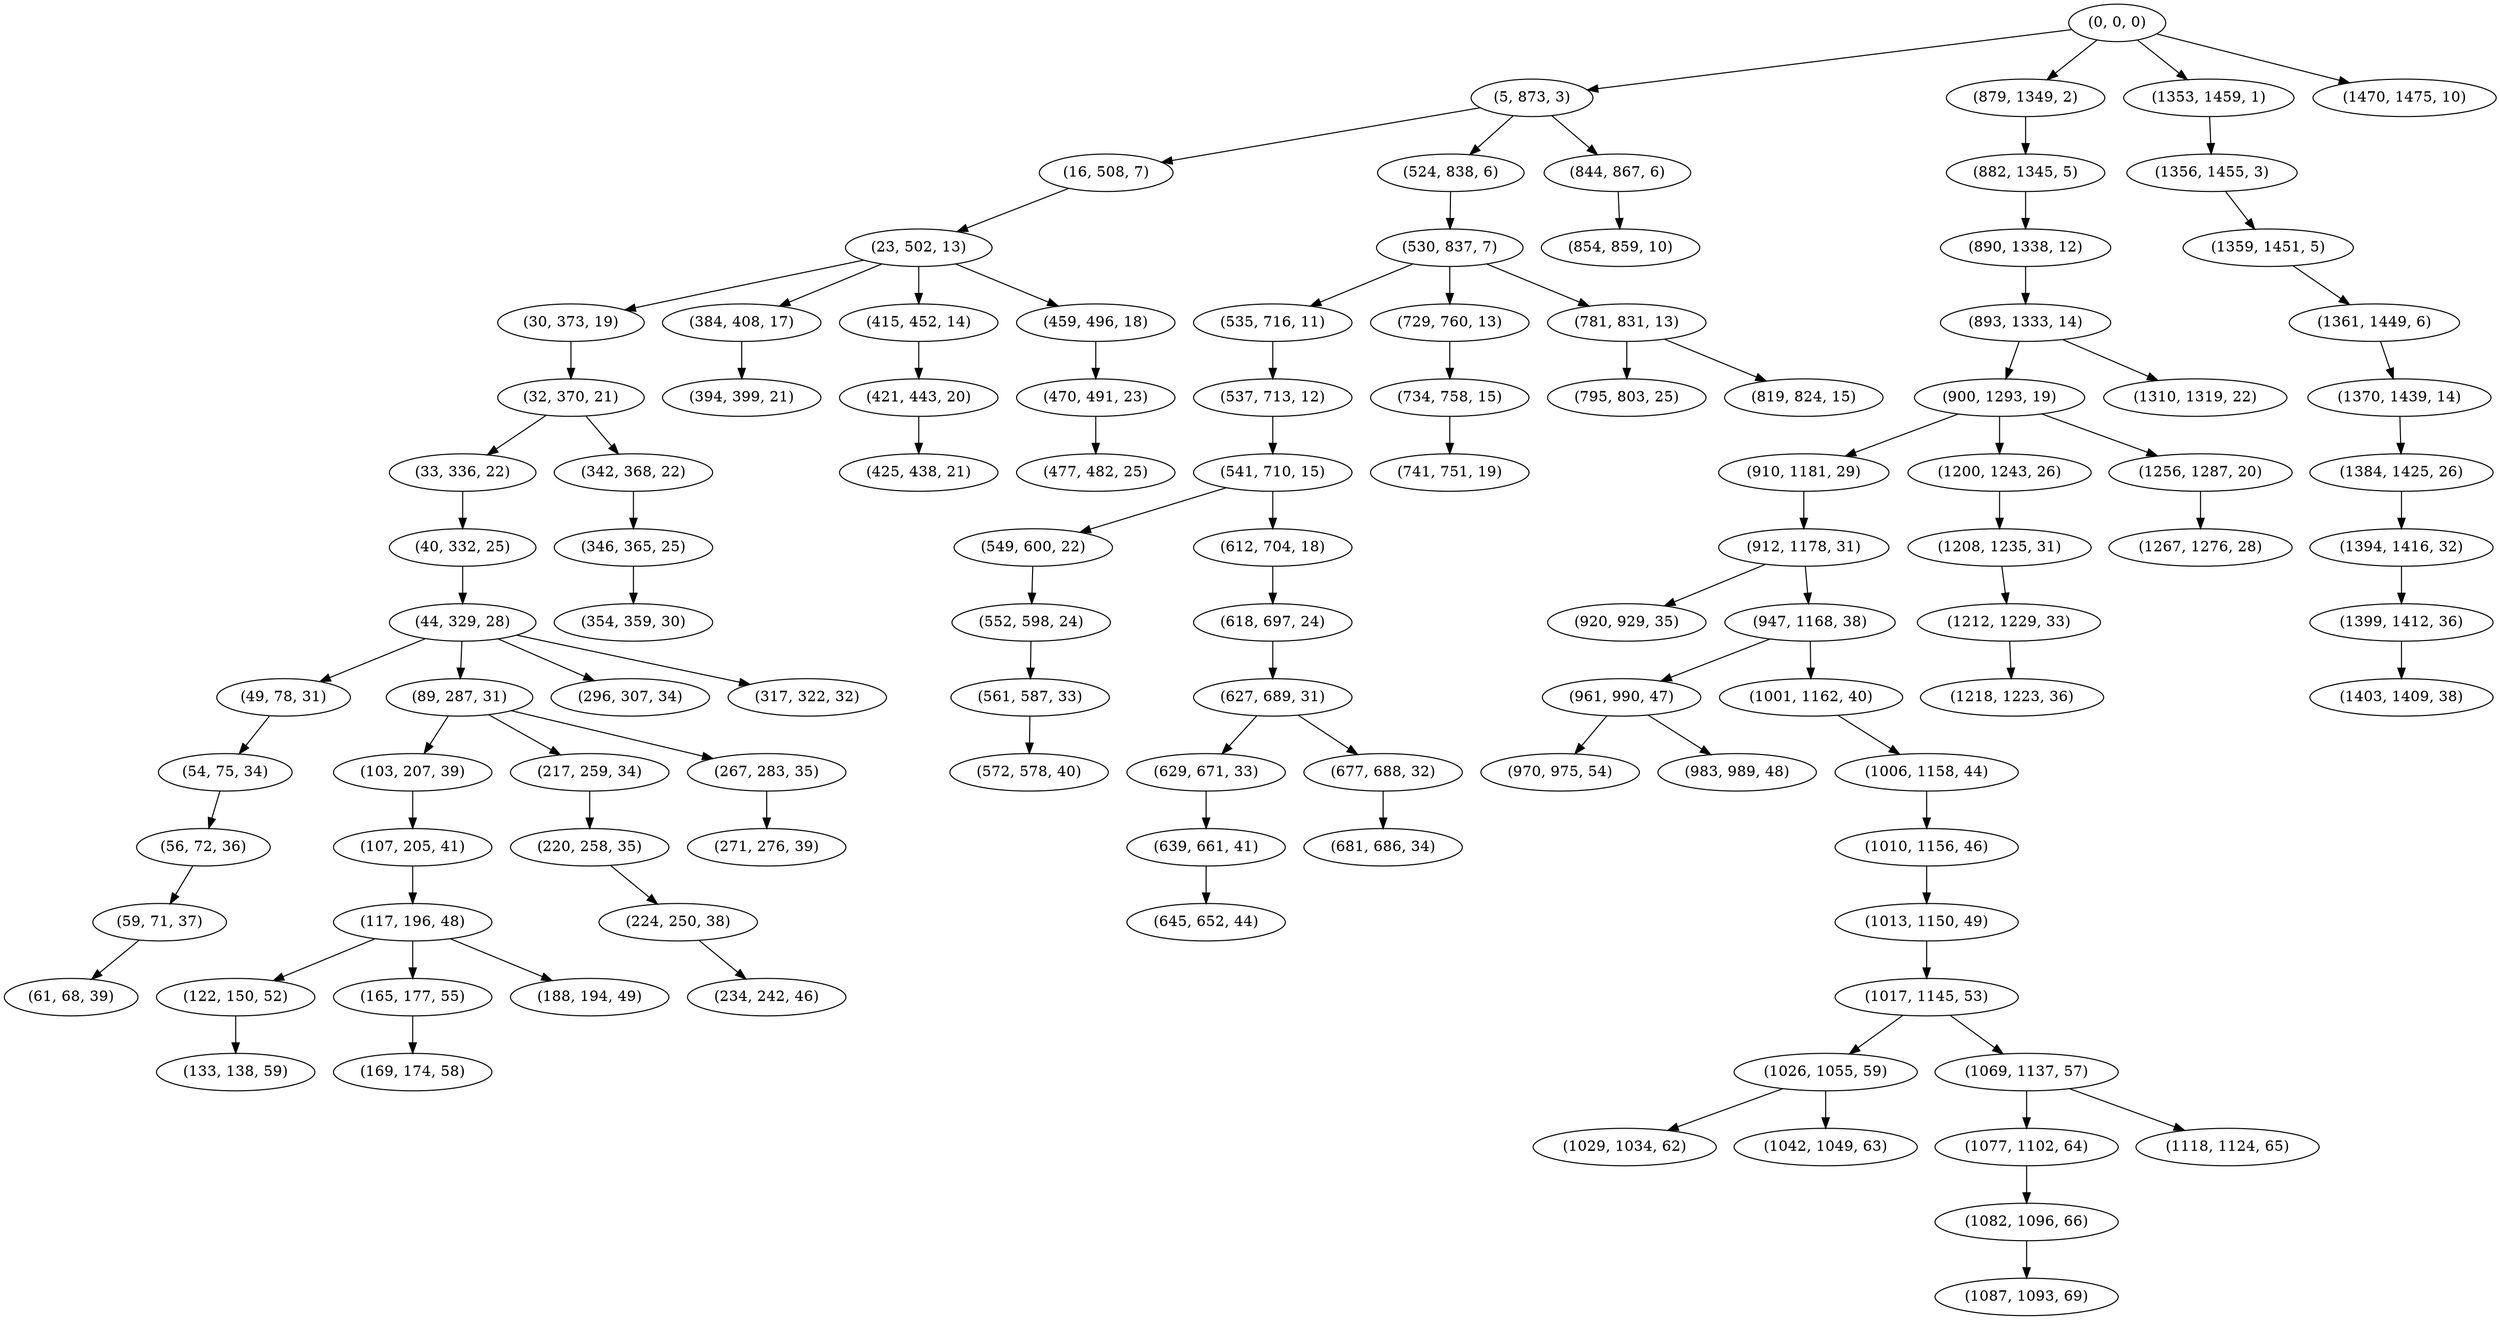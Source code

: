 digraph tree {
    "(0, 0, 0)";
    "(5, 873, 3)";
    "(16, 508, 7)";
    "(23, 502, 13)";
    "(30, 373, 19)";
    "(32, 370, 21)";
    "(33, 336, 22)";
    "(40, 332, 25)";
    "(44, 329, 28)";
    "(49, 78, 31)";
    "(54, 75, 34)";
    "(56, 72, 36)";
    "(59, 71, 37)";
    "(61, 68, 39)";
    "(89, 287, 31)";
    "(103, 207, 39)";
    "(107, 205, 41)";
    "(117, 196, 48)";
    "(122, 150, 52)";
    "(133, 138, 59)";
    "(165, 177, 55)";
    "(169, 174, 58)";
    "(188, 194, 49)";
    "(217, 259, 34)";
    "(220, 258, 35)";
    "(224, 250, 38)";
    "(234, 242, 46)";
    "(267, 283, 35)";
    "(271, 276, 39)";
    "(296, 307, 34)";
    "(317, 322, 32)";
    "(342, 368, 22)";
    "(346, 365, 25)";
    "(354, 359, 30)";
    "(384, 408, 17)";
    "(394, 399, 21)";
    "(415, 452, 14)";
    "(421, 443, 20)";
    "(425, 438, 21)";
    "(459, 496, 18)";
    "(470, 491, 23)";
    "(477, 482, 25)";
    "(524, 838, 6)";
    "(530, 837, 7)";
    "(535, 716, 11)";
    "(537, 713, 12)";
    "(541, 710, 15)";
    "(549, 600, 22)";
    "(552, 598, 24)";
    "(561, 587, 33)";
    "(572, 578, 40)";
    "(612, 704, 18)";
    "(618, 697, 24)";
    "(627, 689, 31)";
    "(629, 671, 33)";
    "(639, 661, 41)";
    "(645, 652, 44)";
    "(677, 688, 32)";
    "(681, 686, 34)";
    "(729, 760, 13)";
    "(734, 758, 15)";
    "(741, 751, 19)";
    "(781, 831, 13)";
    "(795, 803, 25)";
    "(819, 824, 15)";
    "(844, 867, 6)";
    "(854, 859, 10)";
    "(879, 1349, 2)";
    "(882, 1345, 5)";
    "(890, 1338, 12)";
    "(893, 1333, 14)";
    "(900, 1293, 19)";
    "(910, 1181, 29)";
    "(912, 1178, 31)";
    "(920, 929, 35)";
    "(947, 1168, 38)";
    "(961, 990, 47)";
    "(970, 975, 54)";
    "(983, 989, 48)";
    "(1001, 1162, 40)";
    "(1006, 1158, 44)";
    "(1010, 1156, 46)";
    "(1013, 1150, 49)";
    "(1017, 1145, 53)";
    "(1026, 1055, 59)";
    "(1029, 1034, 62)";
    "(1042, 1049, 63)";
    "(1069, 1137, 57)";
    "(1077, 1102, 64)";
    "(1082, 1096, 66)";
    "(1087, 1093, 69)";
    "(1118, 1124, 65)";
    "(1200, 1243, 26)";
    "(1208, 1235, 31)";
    "(1212, 1229, 33)";
    "(1218, 1223, 36)";
    "(1256, 1287, 20)";
    "(1267, 1276, 28)";
    "(1310, 1319, 22)";
    "(1353, 1459, 1)";
    "(1356, 1455, 3)";
    "(1359, 1451, 5)";
    "(1361, 1449, 6)";
    "(1370, 1439, 14)";
    "(1384, 1425, 26)";
    "(1394, 1416, 32)";
    "(1399, 1412, 36)";
    "(1403, 1409, 38)";
    "(1470, 1475, 10)";
    "(0, 0, 0)" -> "(5, 873, 3)";
    "(0, 0, 0)" -> "(879, 1349, 2)";
    "(0, 0, 0)" -> "(1353, 1459, 1)";
    "(0, 0, 0)" -> "(1470, 1475, 10)";
    "(5, 873, 3)" -> "(16, 508, 7)";
    "(5, 873, 3)" -> "(524, 838, 6)";
    "(5, 873, 3)" -> "(844, 867, 6)";
    "(16, 508, 7)" -> "(23, 502, 13)";
    "(23, 502, 13)" -> "(30, 373, 19)";
    "(23, 502, 13)" -> "(384, 408, 17)";
    "(23, 502, 13)" -> "(415, 452, 14)";
    "(23, 502, 13)" -> "(459, 496, 18)";
    "(30, 373, 19)" -> "(32, 370, 21)";
    "(32, 370, 21)" -> "(33, 336, 22)";
    "(32, 370, 21)" -> "(342, 368, 22)";
    "(33, 336, 22)" -> "(40, 332, 25)";
    "(40, 332, 25)" -> "(44, 329, 28)";
    "(44, 329, 28)" -> "(49, 78, 31)";
    "(44, 329, 28)" -> "(89, 287, 31)";
    "(44, 329, 28)" -> "(296, 307, 34)";
    "(44, 329, 28)" -> "(317, 322, 32)";
    "(49, 78, 31)" -> "(54, 75, 34)";
    "(54, 75, 34)" -> "(56, 72, 36)";
    "(56, 72, 36)" -> "(59, 71, 37)";
    "(59, 71, 37)" -> "(61, 68, 39)";
    "(89, 287, 31)" -> "(103, 207, 39)";
    "(89, 287, 31)" -> "(217, 259, 34)";
    "(89, 287, 31)" -> "(267, 283, 35)";
    "(103, 207, 39)" -> "(107, 205, 41)";
    "(107, 205, 41)" -> "(117, 196, 48)";
    "(117, 196, 48)" -> "(122, 150, 52)";
    "(117, 196, 48)" -> "(165, 177, 55)";
    "(117, 196, 48)" -> "(188, 194, 49)";
    "(122, 150, 52)" -> "(133, 138, 59)";
    "(165, 177, 55)" -> "(169, 174, 58)";
    "(217, 259, 34)" -> "(220, 258, 35)";
    "(220, 258, 35)" -> "(224, 250, 38)";
    "(224, 250, 38)" -> "(234, 242, 46)";
    "(267, 283, 35)" -> "(271, 276, 39)";
    "(342, 368, 22)" -> "(346, 365, 25)";
    "(346, 365, 25)" -> "(354, 359, 30)";
    "(384, 408, 17)" -> "(394, 399, 21)";
    "(415, 452, 14)" -> "(421, 443, 20)";
    "(421, 443, 20)" -> "(425, 438, 21)";
    "(459, 496, 18)" -> "(470, 491, 23)";
    "(470, 491, 23)" -> "(477, 482, 25)";
    "(524, 838, 6)" -> "(530, 837, 7)";
    "(530, 837, 7)" -> "(535, 716, 11)";
    "(530, 837, 7)" -> "(729, 760, 13)";
    "(530, 837, 7)" -> "(781, 831, 13)";
    "(535, 716, 11)" -> "(537, 713, 12)";
    "(537, 713, 12)" -> "(541, 710, 15)";
    "(541, 710, 15)" -> "(549, 600, 22)";
    "(541, 710, 15)" -> "(612, 704, 18)";
    "(549, 600, 22)" -> "(552, 598, 24)";
    "(552, 598, 24)" -> "(561, 587, 33)";
    "(561, 587, 33)" -> "(572, 578, 40)";
    "(612, 704, 18)" -> "(618, 697, 24)";
    "(618, 697, 24)" -> "(627, 689, 31)";
    "(627, 689, 31)" -> "(629, 671, 33)";
    "(627, 689, 31)" -> "(677, 688, 32)";
    "(629, 671, 33)" -> "(639, 661, 41)";
    "(639, 661, 41)" -> "(645, 652, 44)";
    "(677, 688, 32)" -> "(681, 686, 34)";
    "(729, 760, 13)" -> "(734, 758, 15)";
    "(734, 758, 15)" -> "(741, 751, 19)";
    "(781, 831, 13)" -> "(795, 803, 25)";
    "(781, 831, 13)" -> "(819, 824, 15)";
    "(844, 867, 6)" -> "(854, 859, 10)";
    "(879, 1349, 2)" -> "(882, 1345, 5)";
    "(882, 1345, 5)" -> "(890, 1338, 12)";
    "(890, 1338, 12)" -> "(893, 1333, 14)";
    "(893, 1333, 14)" -> "(900, 1293, 19)";
    "(893, 1333, 14)" -> "(1310, 1319, 22)";
    "(900, 1293, 19)" -> "(910, 1181, 29)";
    "(900, 1293, 19)" -> "(1200, 1243, 26)";
    "(900, 1293, 19)" -> "(1256, 1287, 20)";
    "(910, 1181, 29)" -> "(912, 1178, 31)";
    "(912, 1178, 31)" -> "(920, 929, 35)";
    "(912, 1178, 31)" -> "(947, 1168, 38)";
    "(947, 1168, 38)" -> "(961, 990, 47)";
    "(947, 1168, 38)" -> "(1001, 1162, 40)";
    "(961, 990, 47)" -> "(970, 975, 54)";
    "(961, 990, 47)" -> "(983, 989, 48)";
    "(1001, 1162, 40)" -> "(1006, 1158, 44)";
    "(1006, 1158, 44)" -> "(1010, 1156, 46)";
    "(1010, 1156, 46)" -> "(1013, 1150, 49)";
    "(1013, 1150, 49)" -> "(1017, 1145, 53)";
    "(1017, 1145, 53)" -> "(1026, 1055, 59)";
    "(1017, 1145, 53)" -> "(1069, 1137, 57)";
    "(1026, 1055, 59)" -> "(1029, 1034, 62)";
    "(1026, 1055, 59)" -> "(1042, 1049, 63)";
    "(1069, 1137, 57)" -> "(1077, 1102, 64)";
    "(1069, 1137, 57)" -> "(1118, 1124, 65)";
    "(1077, 1102, 64)" -> "(1082, 1096, 66)";
    "(1082, 1096, 66)" -> "(1087, 1093, 69)";
    "(1200, 1243, 26)" -> "(1208, 1235, 31)";
    "(1208, 1235, 31)" -> "(1212, 1229, 33)";
    "(1212, 1229, 33)" -> "(1218, 1223, 36)";
    "(1256, 1287, 20)" -> "(1267, 1276, 28)";
    "(1353, 1459, 1)" -> "(1356, 1455, 3)";
    "(1356, 1455, 3)" -> "(1359, 1451, 5)";
    "(1359, 1451, 5)" -> "(1361, 1449, 6)";
    "(1361, 1449, 6)" -> "(1370, 1439, 14)";
    "(1370, 1439, 14)" -> "(1384, 1425, 26)";
    "(1384, 1425, 26)" -> "(1394, 1416, 32)";
    "(1394, 1416, 32)" -> "(1399, 1412, 36)";
    "(1399, 1412, 36)" -> "(1403, 1409, 38)";
}
